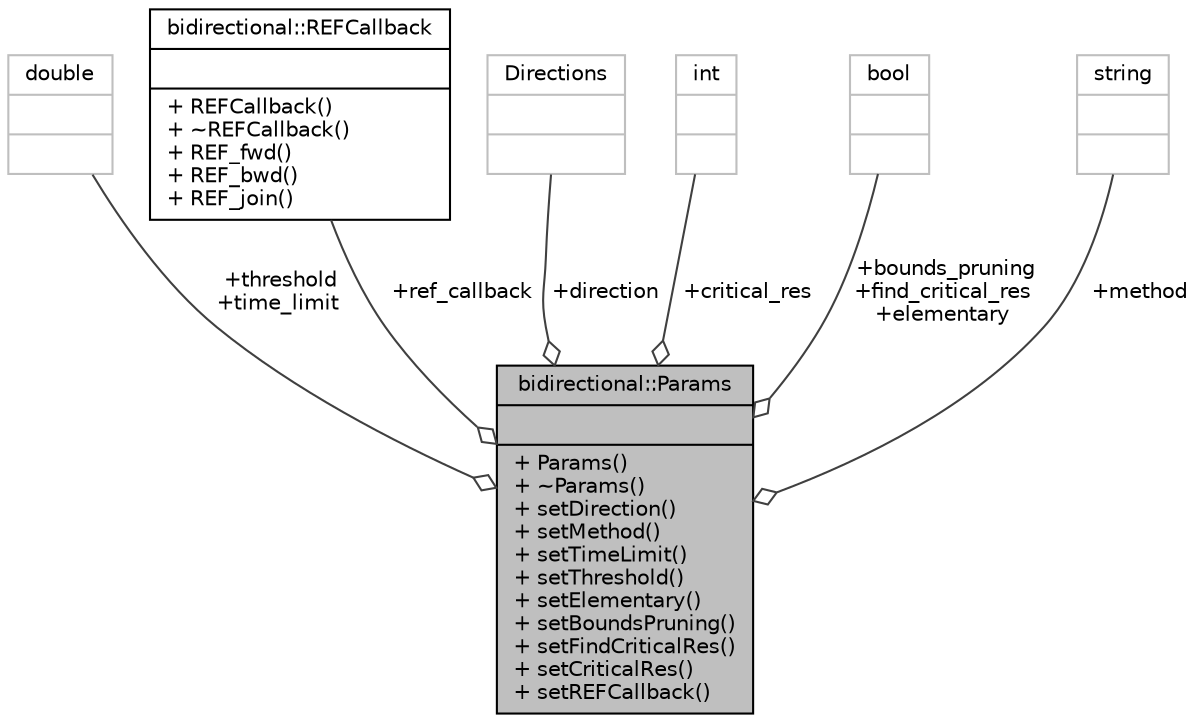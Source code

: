 digraph "bidirectional::Params"
{
  bgcolor="transparent";
  edge [fontname="Helvetica",fontsize="10",labelfontname="Helvetica",labelfontsize="10"];
  node [fontname="Helvetica",fontsize="10",shape=record];
  Node1 [label="{bidirectional::Params\n||+ Params()\l+ ~Params()\l+ setDirection()\l+ setMethod()\l+ setTimeLimit()\l+ setThreshold()\l+ setElementary()\l+ setBoundsPruning()\l+ setFindCriticalRes()\l+ setCriticalRes()\l+ setREFCallback()\l}",height=0.2,width=0.4,color="black", fillcolor="grey75", style="filled", fontcolor="black"];
  Node2 -> Node1 [color="grey25",fontsize="10",style="solid",label=" +threshold\n+time_limit" ,arrowhead="odiamond"];
  Node2 [label="{double\n||}",height=0.2,width=0.4,color="grey75"];
  Node3 -> Node1 [color="grey25",fontsize="10",style="solid",label=" +ref_callback" ,arrowhead="odiamond"];
  Node3 [label="{bidirectional::REFCallback\n||+ REFCallback()\l+ ~REFCallback()\l+ REF_fwd()\l+ REF_bwd()\l+ REF_join()\l}",height=0.2,width=0.4,color="black",URL="$classbidirectional_1_1REFCallback.html"];
  Node4 -> Node1 [color="grey25",fontsize="10",style="solid",label=" +direction" ,arrowhead="odiamond"];
  Node4 [label="{Directions\n||}",height=0.2,width=0.4,color="grey75"];
  Node5 -> Node1 [color="grey25",fontsize="10",style="solid",label=" +critical_res" ,arrowhead="odiamond"];
  Node5 [label="{int\n||}",height=0.2,width=0.4,color="grey75"];
  Node6 -> Node1 [color="grey25",fontsize="10",style="solid",label=" +bounds_pruning\n+find_critical_res\n+elementary" ,arrowhead="odiamond"];
  Node6 [label="{bool\n||}",height=0.2,width=0.4,color="grey75"];
  Node7 -> Node1 [color="grey25",fontsize="10",style="solid",label=" +method" ,arrowhead="odiamond"];
  Node7 [label="{string\n||}",height=0.2,width=0.4,color="grey75"];
}
